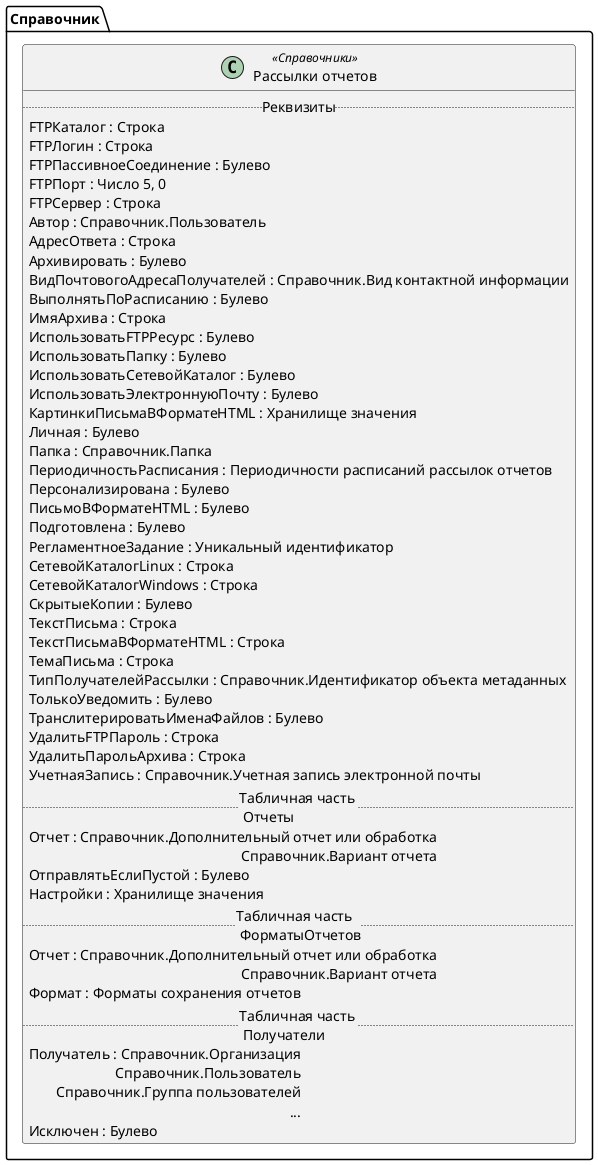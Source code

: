 ﻿@startuml РассылкиОтчетов
'!include templates.wsd
'..\include templates.wsd
class Справочник.РассылкиОтчетов as "Рассылки отчетов" <<Справочники>>
{
..Реквизиты..
FTPКаталог : Строка
FTPЛогин : Строка
FTPПассивноеСоединение : Булево
FTPПорт : Число 5, 0
FTPСервер : Строка
Автор : Справочник.Пользователь
АдресОтвета : Строка
Архивировать : Булево
ВидПочтовогоАдресаПолучателей : Справочник.Вид контактной информации
ВыполнятьПоРасписанию : Булево
ИмяАрхива : Строка
ИспользоватьFTPРесурс : Булево
ИспользоватьПапку : Булево
ИспользоватьСетевойКаталог : Булево
ИспользоватьЭлектроннуюПочту : Булево
КартинкиПисьмаВФорматеHTML : Хранилище значения
Личная : Булево
Папка : Справочник.Папка
ПериодичностьРасписания : Периодичности расписаний рассылок отчетов
Персонализирована : Булево
ПисьмоВФорматеHTML : Булево
Подготовлена : Булево
РегламентноеЗадание : Уникальный идентификатор
СетевойКаталогLinux : Строка
СетевойКаталогWindows : Строка
СкрытыеКопии : Булево
ТекстПисьма : Строка
ТекстПисьмаВФорматеHTML : Строка
ТемаПисьма : Строка
ТипПолучателейРассылки : Справочник.Идентификатор объекта метаданных
ТолькоУведомить : Булево
ТранслитерироватьИменаФайлов : Булево
УдалитьFTPПароль : Строка
УдалитьПарольАрхива : Строка
УчетнаяЗапись : Справочник.Учетная запись электронной почты
..Табличная часть \n Отчеты..
Отчет : Справочник.Дополнительный отчет или обработка\rСправочник.Вариант отчета
ОтправлятьЕслиПустой : Булево
Настройки : Хранилище значения
..Табличная часть \n ФорматыОтчетов..
Отчет : Справочник.Дополнительный отчет или обработка\rСправочник.Вариант отчета
Формат : Форматы сохранения отчетов
..Табличная часть \n Получатели..
Получатель : Справочник.Организация\rСправочник.Пользователь\rСправочник.Группа пользователей\r...
Исключен : Булево
}
@enduml
